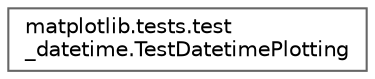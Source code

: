 digraph "Graphical Class Hierarchy"
{
 // LATEX_PDF_SIZE
  bgcolor="transparent";
  edge [fontname=Helvetica,fontsize=10,labelfontname=Helvetica,labelfontsize=10];
  node [fontname=Helvetica,fontsize=10,shape=box,height=0.2,width=0.4];
  rankdir="LR";
  Node0 [id="Node000000",label="matplotlib.tests.test\l_datetime.TestDatetimePlotting",height=0.2,width=0.4,color="grey40", fillcolor="white", style="filled",URL="$d4/de7/classmatplotlib_1_1tests_1_1test__datetime_1_1TestDatetimePlotting.html",tooltip=" "];
}

